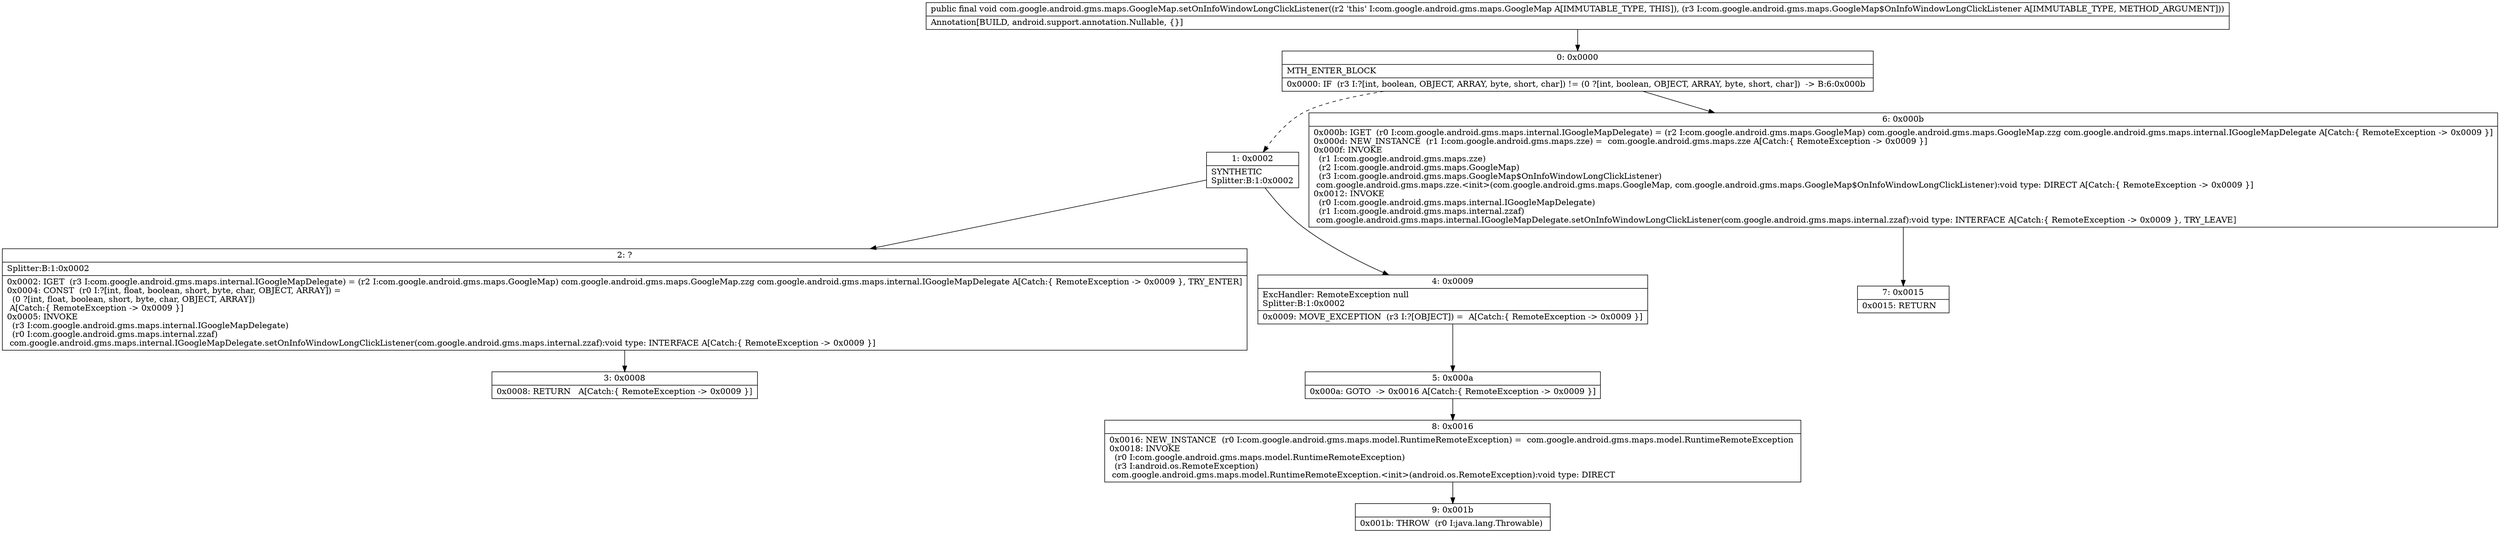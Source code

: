 digraph "CFG forcom.google.android.gms.maps.GoogleMap.setOnInfoWindowLongClickListener(Lcom\/google\/android\/gms\/maps\/GoogleMap$OnInfoWindowLongClickListener;)V" {
Node_0 [shape=record,label="{0\:\ 0x0000|MTH_ENTER_BLOCK\l|0x0000: IF  (r3 I:?[int, boolean, OBJECT, ARRAY, byte, short, char]) != (0 ?[int, boolean, OBJECT, ARRAY, byte, short, char])  \-\> B:6:0x000b \l}"];
Node_1 [shape=record,label="{1\:\ 0x0002|SYNTHETIC\lSplitter:B:1:0x0002\l}"];
Node_2 [shape=record,label="{2\:\ ?|Splitter:B:1:0x0002\l|0x0002: IGET  (r3 I:com.google.android.gms.maps.internal.IGoogleMapDelegate) = (r2 I:com.google.android.gms.maps.GoogleMap) com.google.android.gms.maps.GoogleMap.zzg com.google.android.gms.maps.internal.IGoogleMapDelegate A[Catch:\{ RemoteException \-\> 0x0009 \}, TRY_ENTER]\l0x0004: CONST  (r0 I:?[int, float, boolean, short, byte, char, OBJECT, ARRAY]) = \l  (0 ?[int, float, boolean, short, byte, char, OBJECT, ARRAY])\l A[Catch:\{ RemoteException \-\> 0x0009 \}]\l0x0005: INVOKE  \l  (r3 I:com.google.android.gms.maps.internal.IGoogleMapDelegate)\l  (r0 I:com.google.android.gms.maps.internal.zzaf)\l com.google.android.gms.maps.internal.IGoogleMapDelegate.setOnInfoWindowLongClickListener(com.google.android.gms.maps.internal.zzaf):void type: INTERFACE A[Catch:\{ RemoteException \-\> 0x0009 \}]\l}"];
Node_3 [shape=record,label="{3\:\ 0x0008|0x0008: RETURN   A[Catch:\{ RemoteException \-\> 0x0009 \}]\l}"];
Node_4 [shape=record,label="{4\:\ 0x0009|ExcHandler: RemoteException null\lSplitter:B:1:0x0002\l|0x0009: MOVE_EXCEPTION  (r3 I:?[OBJECT]) =  A[Catch:\{ RemoteException \-\> 0x0009 \}]\l}"];
Node_5 [shape=record,label="{5\:\ 0x000a|0x000a: GOTO  \-\> 0x0016 A[Catch:\{ RemoteException \-\> 0x0009 \}]\l}"];
Node_6 [shape=record,label="{6\:\ 0x000b|0x000b: IGET  (r0 I:com.google.android.gms.maps.internal.IGoogleMapDelegate) = (r2 I:com.google.android.gms.maps.GoogleMap) com.google.android.gms.maps.GoogleMap.zzg com.google.android.gms.maps.internal.IGoogleMapDelegate A[Catch:\{ RemoteException \-\> 0x0009 \}]\l0x000d: NEW_INSTANCE  (r1 I:com.google.android.gms.maps.zze) =  com.google.android.gms.maps.zze A[Catch:\{ RemoteException \-\> 0x0009 \}]\l0x000f: INVOKE  \l  (r1 I:com.google.android.gms.maps.zze)\l  (r2 I:com.google.android.gms.maps.GoogleMap)\l  (r3 I:com.google.android.gms.maps.GoogleMap$OnInfoWindowLongClickListener)\l com.google.android.gms.maps.zze.\<init\>(com.google.android.gms.maps.GoogleMap, com.google.android.gms.maps.GoogleMap$OnInfoWindowLongClickListener):void type: DIRECT A[Catch:\{ RemoteException \-\> 0x0009 \}]\l0x0012: INVOKE  \l  (r0 I:com.google.android.gms.maps.internal.IGoogleMapDelegate)\l  (r1 I:com.google.android.gms.maps.internal.zzaf)\l com.google.android.gms.maps.internal.IGoogleMapDelegate.setOnInfoWindowLongClickListener(com.google.android.gms.maps.internal.zzaf):void type: INTERFACE A[Catch:\{ RemoteException \-\> 0x0009 \}, TRY_LEAVE]\l}"];
Node_7 [shape=record,label="{7\:\ 0x0015|0x0015: RETURN   \l}"];
Node_8 [shape=record,label="{8\:\ 0x0016|0x0016: NEW_INSTANCE  (r0 I:com.google.android.gms.maps.model.RuntimeRemoteException) =  com.google.android.gms.maps.model.RuntimeRemoteException \l0x0018: INVOKE  \l  (r0 I:com.google.android.gms.maps.model.RuntimeRemoteException)\l  (r3 I:android.os.RemoteException)\l com.google.android.gms.maps.model.RuntimeRemoteException.\<init\>(android.os.RemoteException):void type: DIRECT \l}"];
Node_9 [shape=record,label="{9\:\ 0x001b|0x001b: THROW  (r0 I:java.lang.Throwable) \l}"];
MethodNode[shape=record,label="{public final void com.google.android.gms.maps.GoogleMap.setOnInfoWindowLongClickListener((r2 'this' I:com.google.android.gms.maps.GoogleMap A[IMMUTABLE_TYPE, THIS]), (r3 I:com.google.android.gms.maps.GoogleMap$OnInfoWindowLongClickListener A[IMMUTABLE_TYPE, METHOD_ARGUMENT]))  | Annotation[BUILD, android.support.annotation.Nullable, \{\}]\l}"];
MethodNode -> Node_0;
Node_0 -> Node_1[style=dashed];
Node_0 -> Node_6;
Node_1 -> Node_2;
Node_1 -> Node_4;
Node_2 -> Node_3;
Node_4 -> Node_5;
Node_5 -> Node_8;
Node_6 -> Node_7;
Node_8 -> Node_9;
}

